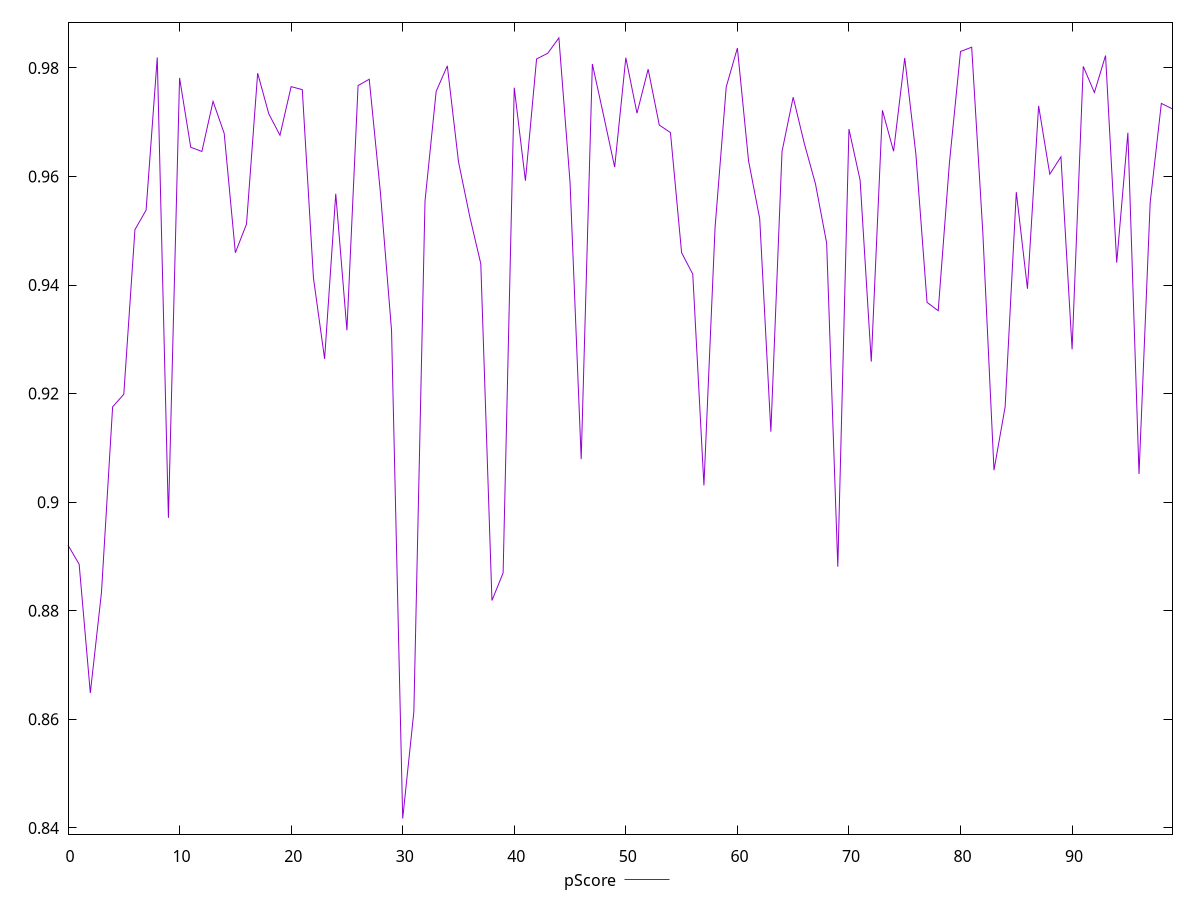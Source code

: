 reset

$pScore <<EOF
0 0.892082553570714
1 0.8885675808157005
2 0.8648486164062343
3 0.8833788012224594
4 0.9175650514813803
5 0.9198756390967519
6 0.9502087969501384
7 0.9538056847301737
8 0.9819357954630157
9 0.8971159599533555
10 0.9781585610989862
11 0.9653920317688305
12 0.9646130936770494
13 0.9738367943497362
14 0.9679434995796035
15 0.9459570351289313
16 0.9512315148685254
17 0.9790280258481516
18 0.971531739240543
19 0.9675946177164237
20 0.9765539693403006
21 0.9759959663816925
22 0.9413078238094809
23 0.9264016447460359
24 0.956816710402638
25 0.9316819786979346
26 0.976751337206874
27 0.9779153894518609
28 0.9571192274399662
29 0.9316282933364016
30 0.8417241330835183
31 0.8613804800863286
32 0.9554981833106189
33 0.9756849947654476
34 0.9803829660093448
35 0.9627418392601286
36 0.9527058558230119
37 0.9439252622766423
38 0.8818928828706076
39 0.8869661129150248
40 0.9763561361563686
41 0.9592249989990214
42 0.9816492236722629
43 0.9827036900853898
44 0.985530857503016
45 0.9589075706697048
46 0.9079376018690813
47 0.9807204340283466
48 0.9713066100113271
49 0.9617265116040313
50 0.9818745178158979
51 0.9716621019495584
52 0.9797698877998757
53 0.9694649137781198
54 0.9680909399312707
55 0.9459474532750975
56 0.9420202351041188
57 0.9030876944542168
58 0.9506390430475358
59 0.9765056456500623
60 0.9836613719504499
61 0.9628894936222014
62 0.9522426005311706
63 0.9129954155925033
64 0.9646093450720054
65 0.9746060257059532
66 0.9660600065424043
67 0.9586287962248585
68 0.9477288727124163
69 0.8881083474450049
70 0.9687305181419504
71 0.9593154197499243
72 0.9258953702799075
73 0.9721985718813838
74 0.9646458861045537
75 0.9818436697502545
76 0.964111026578709
77 0.9368081929784707
78 0.9352699361927337
79 0.9623797233038789
80 0.9830347075176629
81 0.9838197492458266
82 0.9496341699622671
83 0.905895906199127
84 0.9175815148483452
85 0.9571120720184345
86 0.9393161600394895
87 0.9730149984544607
88 0.9604299515713597
89 0.963622775607096
90 0.9281639498553964
91 0.9802786707410179
92 0.9754713257770898
93 0.9822855780863937
94 0.9441264807663239
95 0.9680529938379905
96 0.9051956268733548
97 0.955202197555023
98 0.973467264068448
99 0.9724460075340657
EOF

set key outside below
set xrange [0:99]
set yrange [0.8388479985951284:0.9884069919914059]
set trange [0.8388479985951284:0.9884069919914059]
set terminal svg size 640, 500 enhanced background rgb 'white'
set output "report_00017_2021-02-10T15-08-03.406Z/bootup-time/samples/pages+cached/pScore/values.svg"

plot $pScore title "pScore" with line

reset
